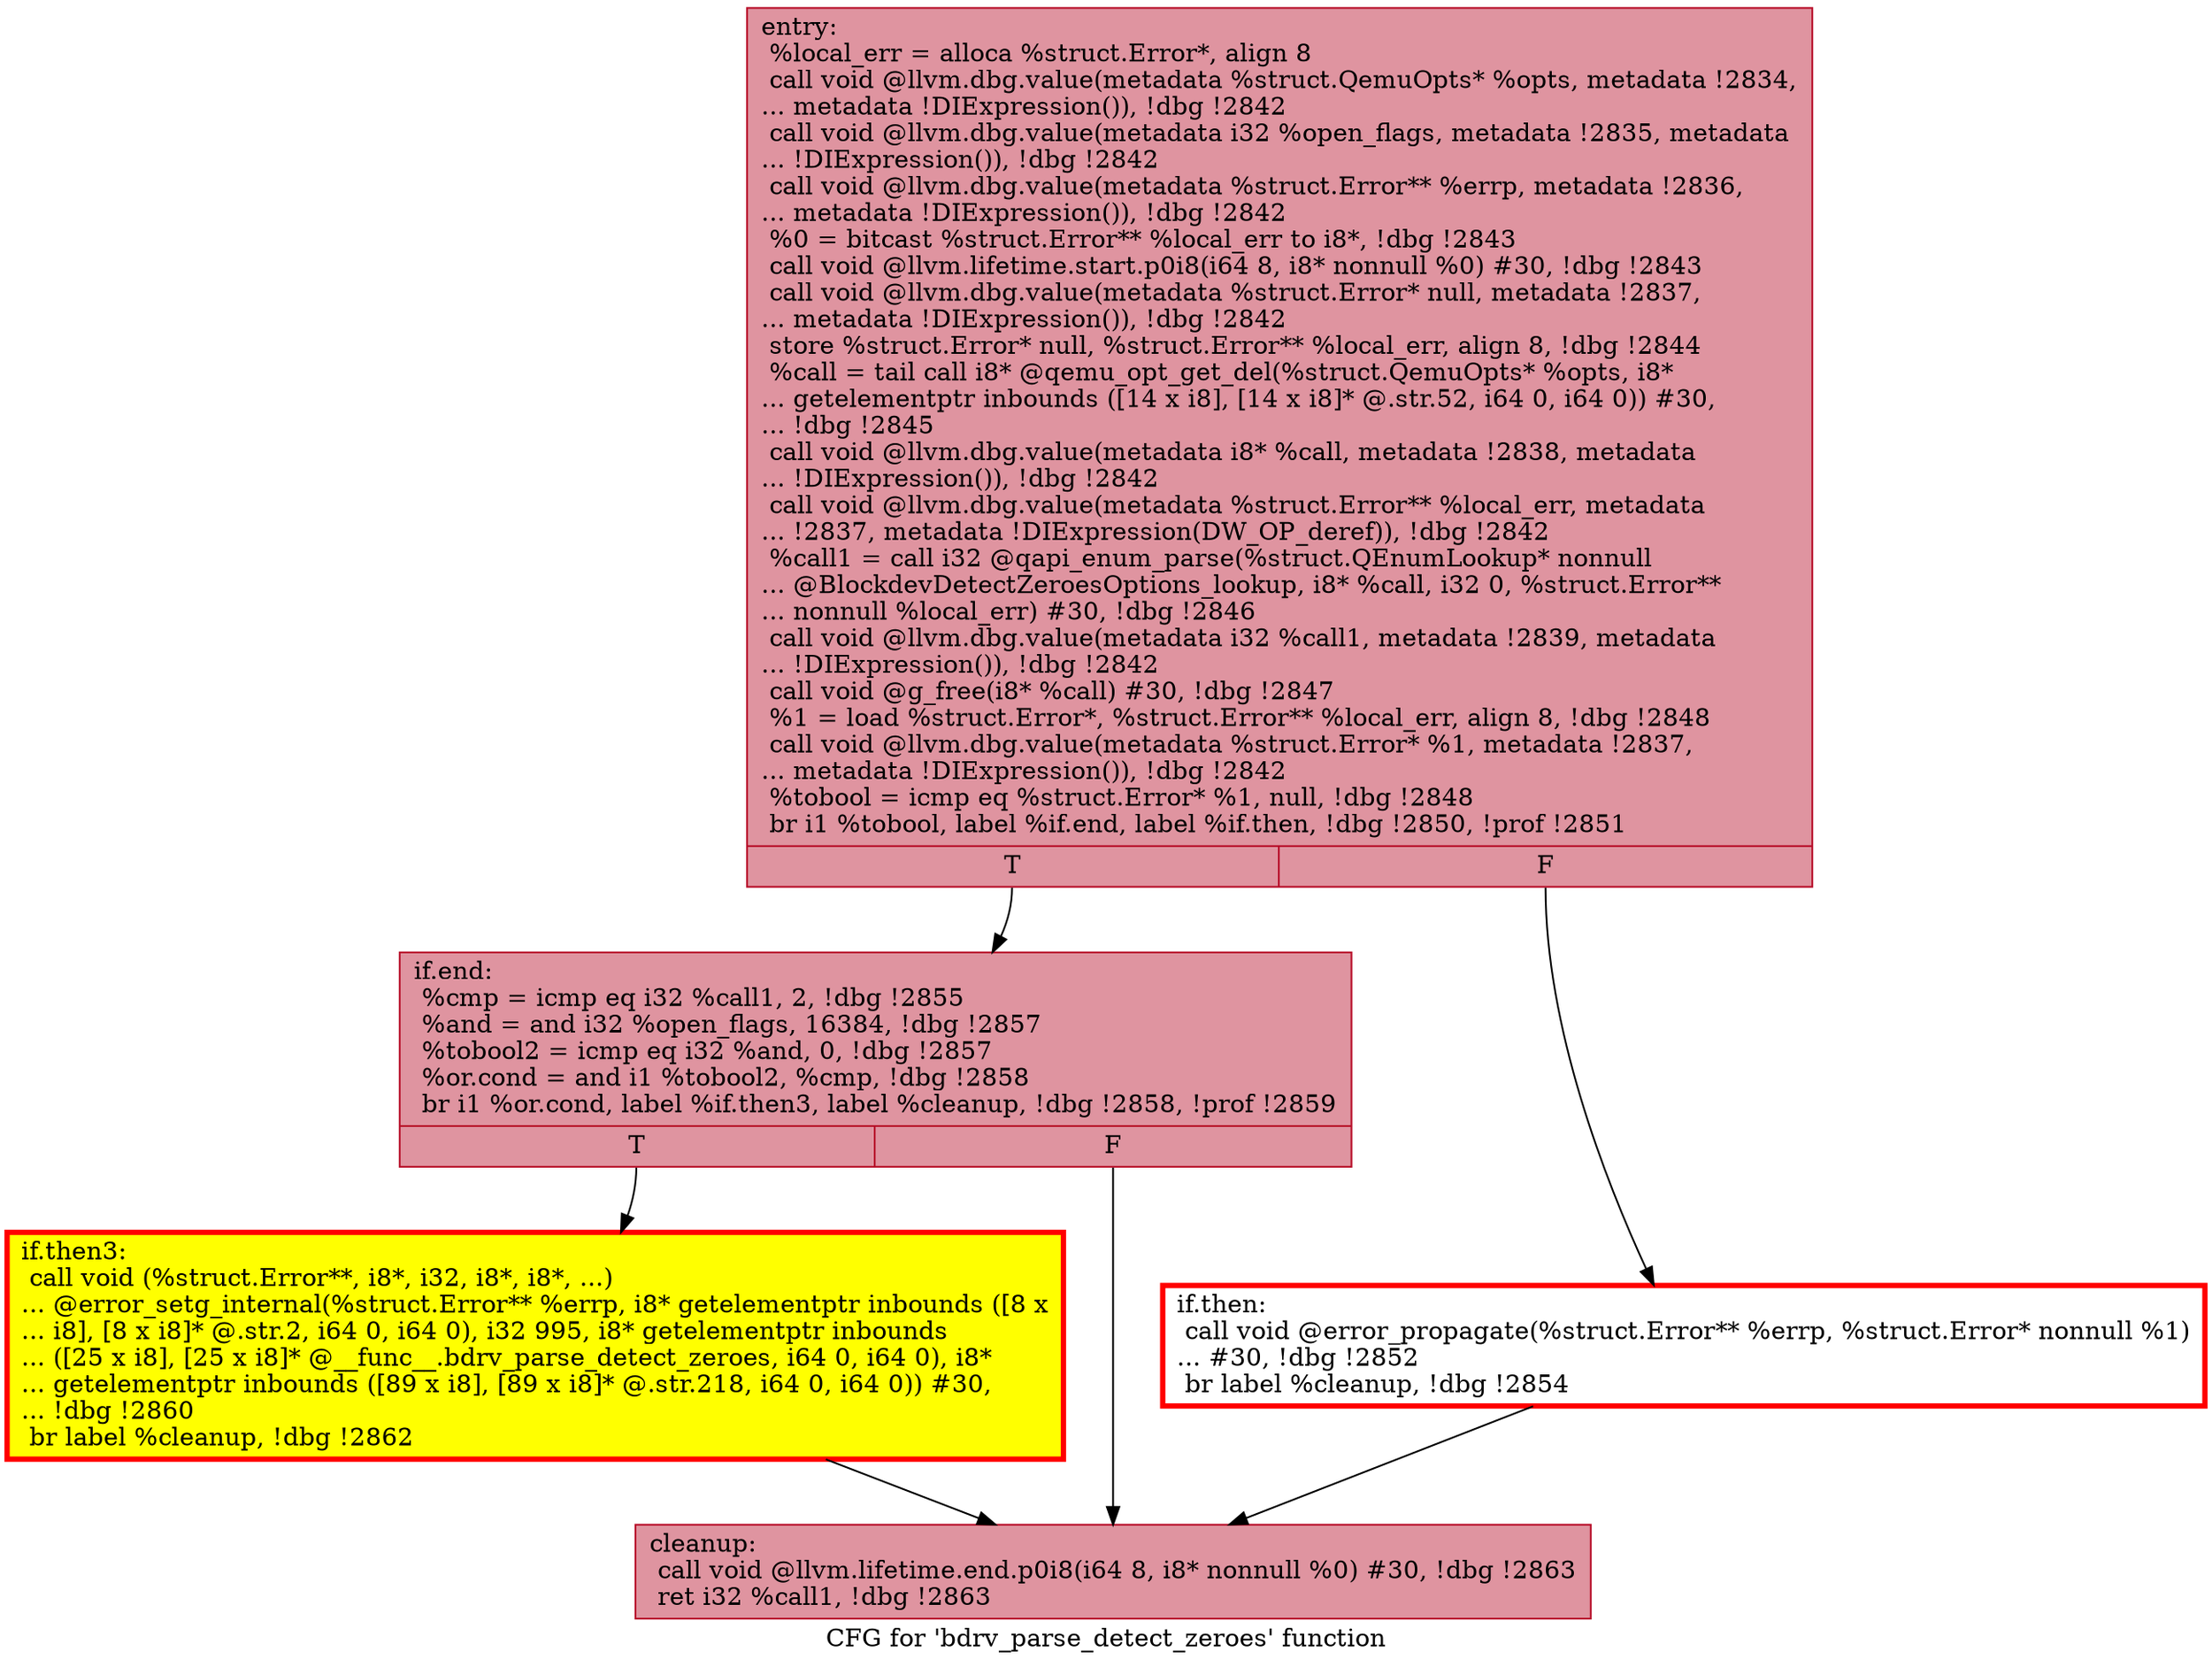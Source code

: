 digraph "CFG for 'bdrv_parse_detect_zeroes' function" {
	label="CFG for 'bdrv_parse_detect_zeroes' function";

	Node0x55906e626920 [shape=record,color="#b70d28ff", style=filled, fillcolor="#b70d2870",label="{entry:\l  %local_err = alloca %struct.Error*, align 8\l  call void @llvm.dbg.value(metadata %struct.QemuOpts* %opts, metadata !2834,\l... metadata !DIExpression()), !dbg !2842\l  call void @llvm.dbg.value(metadata i32 %open_flags, metadata !2835, metadata\l... !DIExpression()), !dbg !2842\l  call void @llvm.dbg.value(metadata %struct.Error** %errp, metadata !2836,\l... metadata !DIExpression()), !dbg !2842\l  %0 = bitcast %struct.Error** %local_err to i8*, !dbg !2843\l  call void @llvm.lifetime.start.p0i8(i64 8, i8* nonnull %0) #30, !dbg !2843\l  call void @llvm.dbg.value(metadata %struct.Error* null, metadata !2837,\l... metadata !DIExpression()), !dbg !2842\l  store %struct.Error* null, %struct.Error** %local_err, align 8, !dbg !2844\l  %call = tail call i8* @qemu_opt_get_del(%struct.QemuOpts* %opts, i8*\l... getelementptr inbounds ([14 x i8], [14 x i8]* @.str.52, i64 0, i64 0)) #30,\l... !dbg !2845\l  call void @llvm.dbg.value(metadata i8* %call, metadata !2838, metadata\l... !DIExpression()), !dbg !2842\l  call void @llvm.dbg.value(metadata %struct.Error** %local_err, metadata\l... !2837, metadata !DIExpression(DW_OP_deref)), !dbg !2842\l  %call1 = call i32 @qapi_enum_parse(%struct.QEnumLookup* nonnull\l... @BlockdevDetectZeroesOptions_lookup, i8* %call, i32 0, %struct.Error**\l... nonnull %local_err) #30, !dbg !2846\l  call void @llvm.dbg.value(metadata i32 %call1, metadata !2839, metadata\l... !DIExpression()), !dbg !2842\l  call void @g_free(i8* %call) #30, !dbg !2847\l  %1 = load %struct.Error*, %struct.Error** %local_err, align 8, !dbg !2848\l  call void @llvm.dbg.value(metadata %struct.Error* %1, metadata !2837,\l... metadata !DIExpression()), !dbg !2842\l  %tobool = icmp eq %struct.Error* %1, null, !dbg !2848\l  br i1 %tobool, label %if.end, label %if.then, !dbg !2850, !prof !2851\l|{<s0>T|<s1>F}}"];
	Node0x55906e626920:s0 -> Node0x55906e6958c0;
	Node0x55906e626920:s1 -> Node0x55906e695850;
	Node0x55906e695850 [shape=record,penwidth=3.0, color="red",label="{if.then:                                          \l  call void @error_propagate(%struct.Error** %errp, %struct.Error* nonnull %1)\l... #30, !dbg !2852\l  br label %cleanup, !dbg !2854\l}"];
	Node0x55906e695850 -> Node0x55906e696020;
	Node0x55906e6958c0 [shape=record,color="#b70d28ff", style=filled, fillcolor="#b70d2870",label="{if.end:                                           \l  %cmp = icmp eq i32 %call1, 2, !dbg !2855\l  %and = and i32 %open_flags, 16384, !dbg !2857\l  %tobool2 = icmp eq i32 %and, 0, !dbg !2857\l  %or.cond = and i1 %tobool2, %cmp, !dbg !2858\l  br i1 %or.cond, label %if.then3, label %cleanup, !dbg !2858, !prof !2859\l|{<s0>T|<s1>F}}"];
	Node0x55906e6958c0:s0 -> Node0x55906e696370;
	Node0x55906e6958c0:s1 -> Node0x55906e696020;
	Node0x55906e696370 [shape=record,penwidth=3.0, style="filled", color="red", fillcolor="yellow",label="{if.then3:                                         \l  call void (%struct.Error**, i8*, i32, i8*, i8*, ...)\l... @error_setg_internal(%struct.Error** %errp, i8* getelementptr inbounds ([8 x\l... i8], [8 x i8]* @.str.2, i64 0, i64 0), i32 995, i8* getelementptr inbounds\l... ([25 x i8], [25 x i8]* @__func__.bdrv_parse_detect_zeroes, i64 0, i64 0), i8*\l... getelementptr inbounds ([89 x i8], [89 x i8]* @.str.218, i64 0, i64 0)) #30,\l... !dbg !2860\l  br label %cleanup, !dbg !2862\l}"];
	Node0x55906e696370 -> Node0x55906e696020;
	Node0x55906e696020 [shape=record,color="#b70d28ff", style=filled, fillcolor="#b70d2870",label="{cleanup:                                          \l  call void @llvm.lifetime.end.p0i8(i64 8, i8* nonnull %0) #30, !dbg !2863\l  ret i32 %call1, !dbg !2863\l}"];
}
